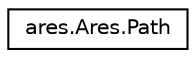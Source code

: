 digraph "Graphical Class Hierarchy"
{
 // LATEX_PDF_SIZE
  edge [fontname="Helvetica",fontsize="10",labelfontname="Helvetica",labelfontsize="10"];
  node [fontname="Helvetica",fontsize="10",shape=record];
  rankdir="LR";
  Node0 [label="ares.Ares.Path",height=0.2,width=0.4,color="black", fillcolor="white", style="filled",URL="$d2/db1/classares_1_1Ares_1_1Path.html",tooltip=" "];
}
